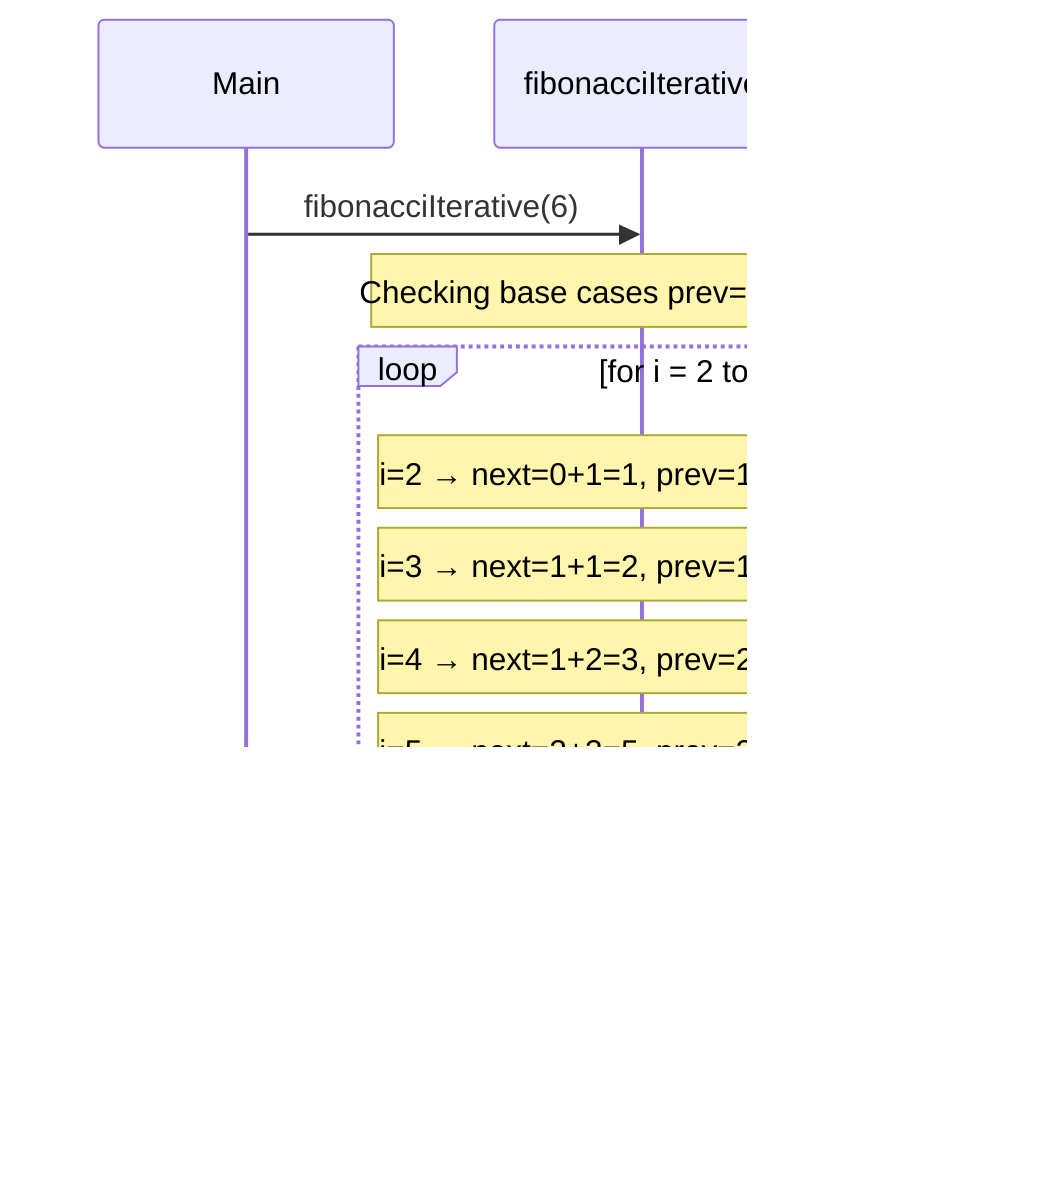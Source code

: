 sequenceDiagram
    participant Main
    participant fibonacciIterative

    Main ->> fibonacciIterative: fibonacciIterative(6)
    Note over fibonacciIterative: Checking base cases prev=0, current =1

    loop for i = 2 to 6
        Note over fibonacciIterative: i=2 → next=0+1=1, prev=1, current=1
        Note over fibonacciIterative: i=3 → next=1+1=2, prev=1, current=2
        Note over fibonacciIterative: i=4 → next=1+2=3, prev=2, current=3
        Note over fibonacciIterative: i=5 → next=2+3=5, prev=3, current=5
        Note over fibonacciIterative: i=6 → next=3+5=8, prev=5, current=8
    end

    fibonacciIterative -->> Main: return 8